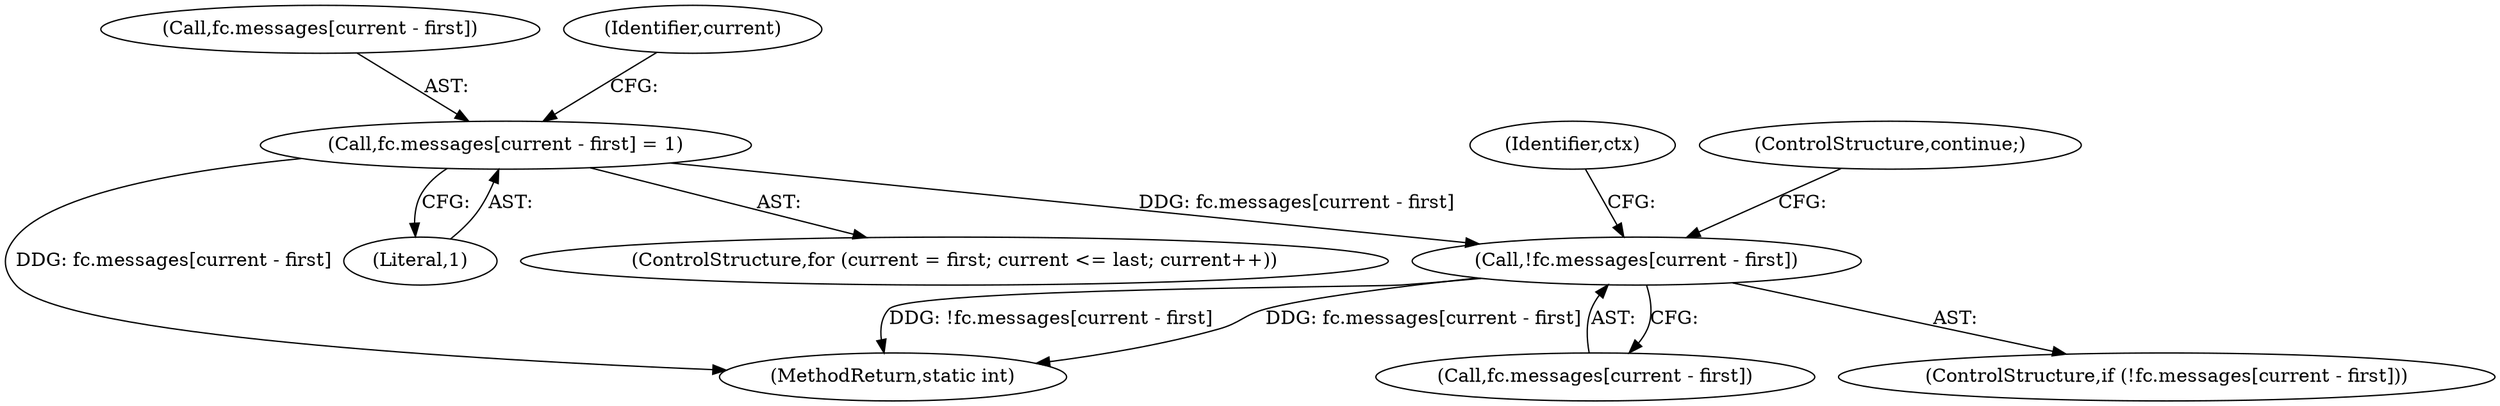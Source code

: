 digraph "0_neomutt_9e927affe3a021175f354af5fa01d22657c20585@array" {
"1000350" [label="(Call,fc.messages[current - first] = 1)"];
"1000417" [label="(Call,!fc.messages[current - first])"];
"1000341" [label="(ControlStructure,for (current = first; current <= last; current++))"];
"1000358" [label="(Literal,1)"];
"1000418" [label="(Call,fc.messages[current - first])"];
"1000351" [label="(Call,fc.messages[current - first])"];
"1000824" [label="(MethodReturn,static int)"];
"1000425" [label="(ControlStructure,continue;)"];
"1000416" [label="(ControlStructure,if (!fc.messages[current - first]))"];
"1000429" [label="(Identifier,ctx)"];
"1000350" [label="(Call,fc.messages[current - first] = 1)"];
"1000349" [label="(Identifier,current)"];
"1000417" [label="(Call,!fc.messages[current - first])"];
"1000350" -> "1000341"  [label="AST: "];
"1000350" -> "1000358"  [label="CFG: "];
"1000351" -> "1000350"  [label="AST: "];
"1000358" -> "1000350"  [label="AST: "];
"1000349" -> "1000350"  [label="CFG: "];
"1000350" -> "1000824"  [label="DDG: fc.messages[current - first]"];
"1000350" -> "1000417"  [label="DDG: fc.messages[current - first]"];
"1000417" -> "1000416"  [label="AST: "];
"1000417" -> "1000418"  [label="CFG: "];
"1000418" -> "1000417"  [label="AST: "];
"1000425" -> "1000417"  [label="CFG: "];
"1000429" -> "1000417"  [label="CFG: "];
"1000417" -> "1000824"  [label="DDG: fc.messages[current - first]"];
"1000417" -> "1000824"  [label="DDG: !fc.messages[current - first]"];
}
